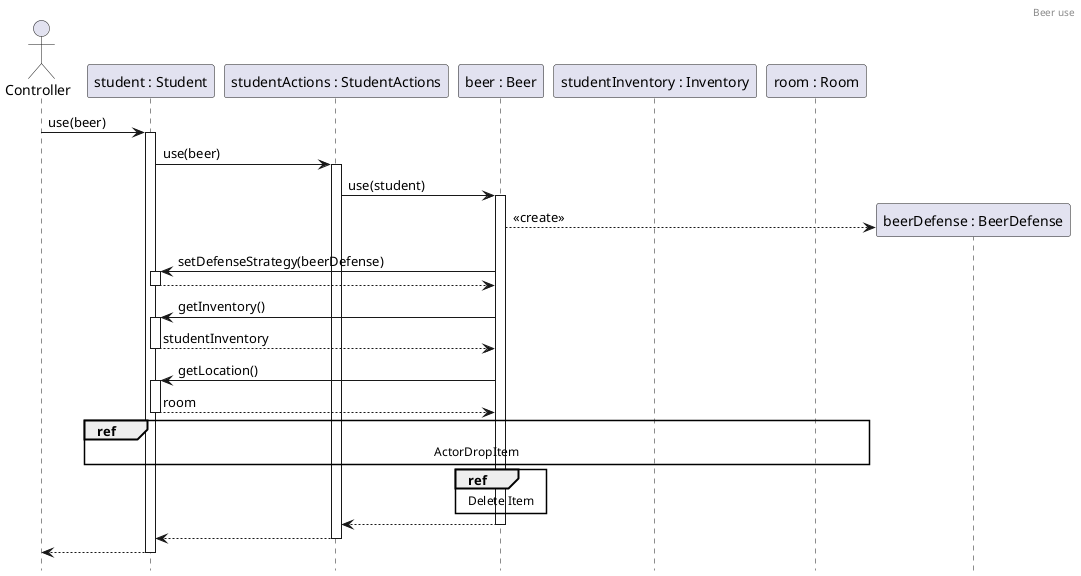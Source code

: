 @startuml BeerUse
header Beer use
hide footbox

actor controller as "Controller"
participant student as "student : Student"
participant actionState as "studentActions : StudentActions"
participant beer as "beer : Beer"
participant studentInventory as "studentInventory : Inventory"
participant room as "room : Room"

controller -> student ++ : use(beer)
student -> actionState ++ : use(beer)
actionState -> beer ++ : use(student)

create beerDefense as "beerDefense : BeerDefense"
beer --> beerDefense : <<create>>
beer -> student ++ : setDefenseStrategy(beerDefense)
return 
beer -> student ++ : getInventory()
return studentInventory
beer -> student ++ : getLocation()
return room
ref over student, beer, studentInventory, room : ActorDropItem
ref over beer : Delete Item
return 

return
return

@enduml